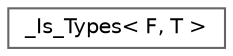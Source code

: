 digraph "Osztályhierarchia-ábra"
{
 // LATEX_PDF_SIZE
  bgcolor="transparent";
  edge [fontname=Helvetica,fontsize=10,labelfontname=Helvetica,labelfontsize=10];
  node [fontname=Helvetica,fontsize=10,shape=box,height=0.2,width=0.4];
  rankdir="LR";
  Node0 [id="Node000000",label="_Is_Types\< F, T \>",height=0.2,width=0.4,color="grey40", fillcolor="white", style="filled",URL="$struct___is___types.html",tooltip="Segédsablon típuskonverzió futás közbeni ellenőrzésere."];
}
